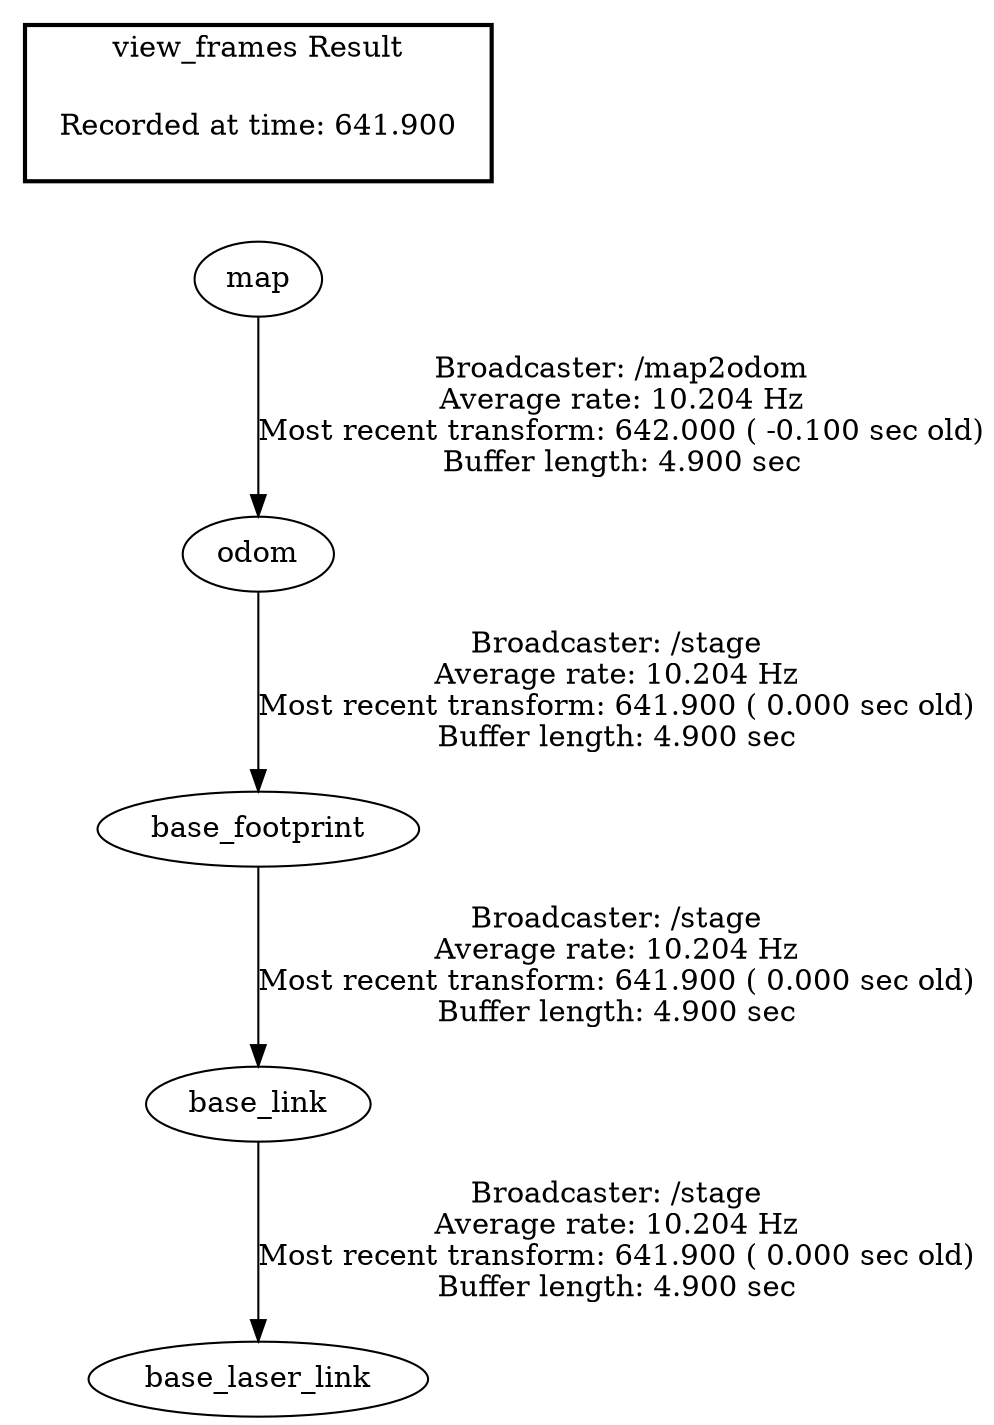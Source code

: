 digraph G {
"base_link" -> "base_laser_link"[label="Broadcaster: /stage\nAverage rate: 10.204 Hz\nMost recent transform: 641.900 ( 0.000 sec old)\nBuffer length: 4.900 sec\n"];
"base_footprint" -> "base_link"[label="Broadcaster: /stage\nAverage rate: 10.204 Hz\nMost recent transform: 641.900 ( 0.000 sec old)\nBuffer length: 4.900 sec\n"];
"odom" -> "base_footprint"[label="Broadcaster: /stage\nAverage rate: 10.204 Hz\nMost recent transform: 641.900 ( 0.000 sec old)\nBuffer length: 4.900 sec\n"];
"map" -> "odom"[label="Broadcaster: /map2odom\nAverage rate: 10.204 Hz\nMost recent transform: 642.000 ( -0.100 sec old)\nBuffer length: 4.900 sec\n"];
edge [style=invis];
 subgraph cluster_legend { style=bold; color=black; label ="view_frames Result";
"Recorded at time: 641.900"[ shape=plaintext ] ;
 }->"map";
}